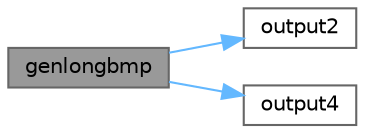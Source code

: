 digraph "genlongbmp"
{
 // LATEX_PDF_SIZE
  bgcolor="transparent";
  edge [fontname=Helvetica,fontsize=10,labelfontname=Helvetica,labelfontsize=10];
  node [fontname=Helvetica,fontsize=10,shape=box,height=0.2,width=0.4];
  rankdir="LR";
  Node1 [label="genlongbmp",height=0.2,width=0.4,color="gray40", fillcolor="grey60", style="filled", fontcolor="black",tooltip="Generate the BMP output file in long format."];
  Node1 -> Node2 [color="steelblue1",style="solid"];
  Node2 [label="output2",height=0.2,width=0.4,color="grey40", fillcolor="white", style="filled",URL="$unifontpic_8c.html#af1fbb002e4787785de92e073ec46b787",tooltip="Output a 2-byte integer in little-endian order."];
  Node1 -> Node3 [color="steelblue1",style="solid"];
  Node3 [label="output4",height=0.2,width=0.4,color="grey40", fillcolor="white", style="filled",URL="$unifontpic_8c.html#ac186155c351c9c3fb9c43acffcbab710",tooltip="Output a 4-byte integer in little-endian order."];
}
